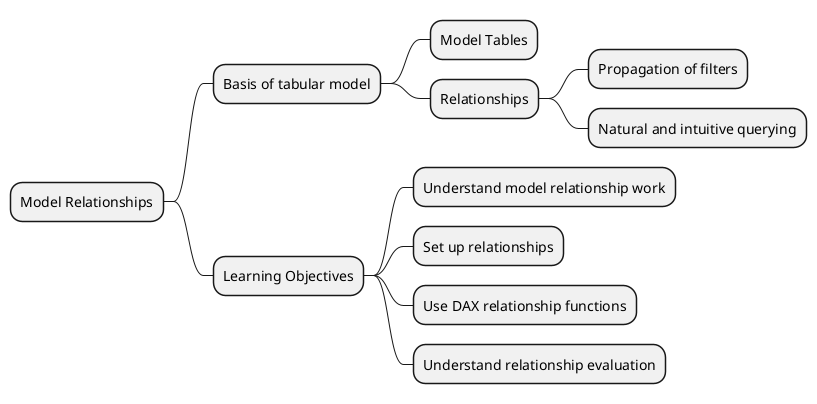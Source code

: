 @startmindmap
* Model Relationships
** Basis of tabular model
*** Model Tables
*** Relationships
**** Propagation of filters
**** Natural and intuitive querying
** Learning Objectives
*** Understand model relationship work
*** Set up relationships
*** Use DAX relationship functions
*** Understand relationship evaluation
@endmindmap